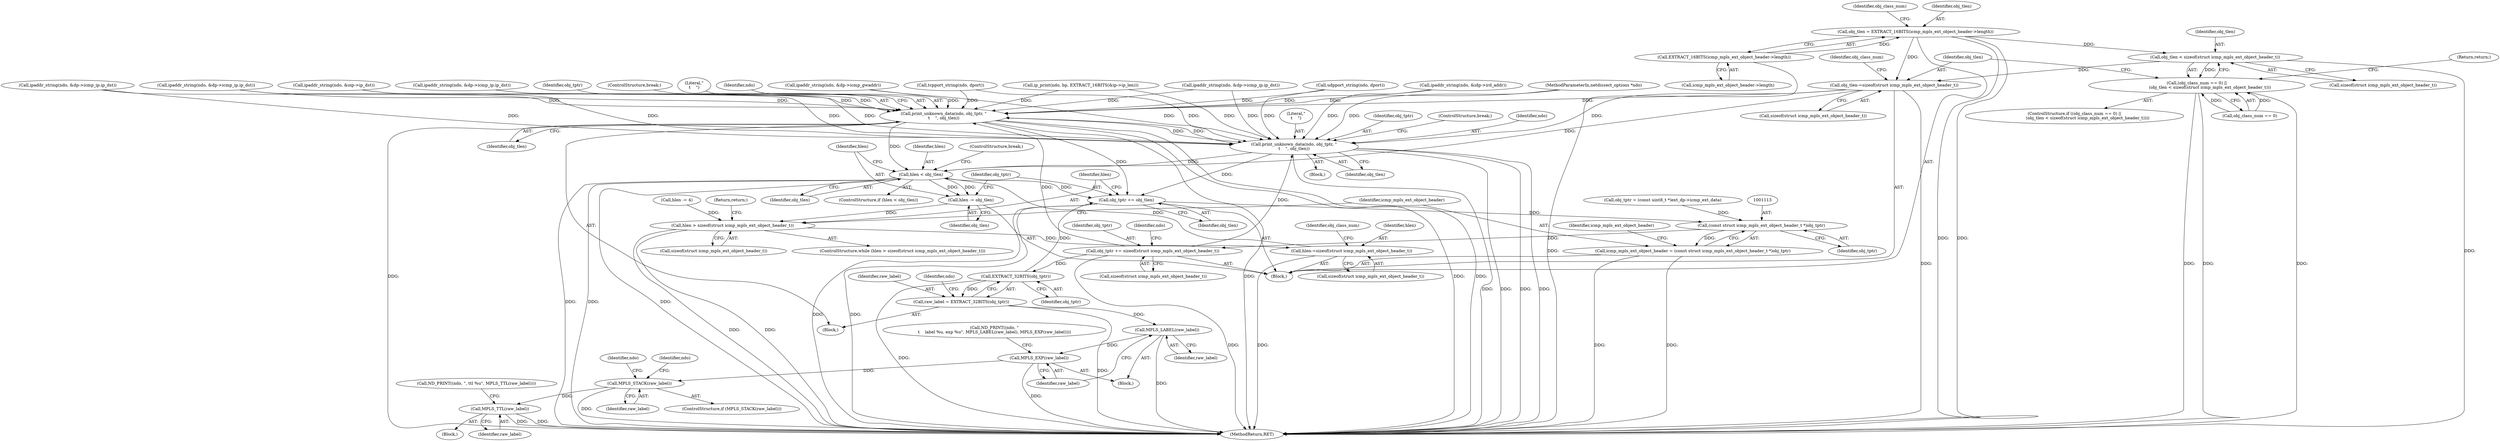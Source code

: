 digraph "0_tcpdump_2b62d1dda41590db29368ec7ba5f4faf3464765a@API" {
"1001162" [label="(Call,obj_tlen < sizeof(struct icmp_mpls_ext_object_header_t))"];
"1001118" [label="(Call,obj_tlen = EXTRACT_16BITS(icmp_mpls_ext_object_header->length))"];
"1001120" [label="(Call,EXTRACT_16BITS(icmp_mpls_ext_object_header->length))"];
"1001158" [label="(Call,(obj_class_num == 0) ||\n                    (obj_tlen < sizeof(struct icmp_mpls_ext_object_header_t)))"];
"1001168" [label="(Call,obj_tlen-=sizeof(struct icmp_mpls_ext_object_header_t))"];
"1001214" [label="(Call,print_unknown_data(ndo, obj_tptr, \"\n\t    \", obj_tlen))"];
"1001222" [label="(Call,print_unknown_data(ndo, obj_tptr, \"\n\t    \", obj_tlen))"];
"1001229" [label="(Call,hlen < obj_tlen)"];
"1001233" [label="(Call,hlen -= obj_tlen)"];
"1001105" [label="(Call,hlen > sizeof(struct icmp_mpls_ext_object_header_t))"];
"1001153" [label="(Call,hlen-=sizeof(struct icmp_mpls_ext_object_header_t))"];
"1001236" [label="(Call,obj_tptr += obj_tlen)"];
"1001112" [label="(Call,(const struct icmp_mpls_ext_object_header_t *)obj_tptr)"];
"1001110" [label="(Call,icmp_mpls_ext_object_header = (const struct icmp_mpls_ext_object_header_t *)obj_tptr)"];
"1001134" [label="(Call,obj_tptr += sizeof(struct icmp_mpls_ext_object_header_t))"];
"1001186" [label="(Call,EXTRACT_32BITS(obj_tptr))"];
"1001184" [label="(Call,raw_label = EXTRACT_32BITS(obj_tptr))"];
"1001194" [label="(Call,MPLS_LABEL(raw_label))"];
"1001196" [label="(Call,MPLS_EXP(raw_label))"];
"1001199" [label="(Call,MPLS_STACK(raw_label))"];
"1001210" [label="(Call,MPLS_TTL(raw_label))"];
"1001239" [label="(Return,return;)"];
"1001160" [label="(Identifier,obj_class_num)"];
"1000365" [label="(Call,ipaddr_string(ndo, &dp->icmp_ip.ip_dst))"];
"1001232" [label="(ControlStructure,break;)"];
"1001094" [label="(Call,hlen -= 4)"];
"1001188" [label="(Call,ND_PRINT((ndo, \"\n\t    label %u, exp %u\", MPLS_LABEL(raw_label), MPLS_EXP(raw_label))))"];
"1001169" [label="(Identifier,obj_tlen)"];
"1000448" [label="(Call,ipaddr_string(ndo, &dp->icmp_gwaddr))"];
"1001167" [label="(Return,return;)"];
"1001162" [label="(Call,obj_tlen < sizeof(struct icmp_mpls_ext_object_header_t))"];
"1001107" [label="(Call,sizeof(struct icmp_mpls_ext_object_header_t))"];
"1001117" [label="(Identifier,icmp_mpls_ext_object_header)"];
"1001153" [label="(Call,hlen-=sizeof(struct icmp_mpls_ext_object_header_t))"];
"1001185" [label="(Identifier,raw_label)"];
"1001207" [label="(Identifier,ndo)"];
"1000221" [label="(Call,ipaddr_string(ndo, &dp->icmp_ip.ip_dst))"];
"1001197" [label="(Identifier,raw_label)"];
"1001214" [label="(Call,print_unknown_data(ndo, obj_tptr, \"\n\t    \", obj_tlen))"];
"1001186" [label="(Call,EXTRACT_32BITS(obj_tptr))"];
"1001215" [label="(Identifier,ndo)"];
"1001109" [label="(Block,)"];
"1001184" [label="(Call,raw_label = EXTRACT_32BITS(obj_tptr))"];
"1001230" [label="(Identifier,hlen)"];
"1001106" [label="(Identifier,hlen)"];
"1001157" [label="(ControlStructure,if ((obj_class_num == 0) ||\n                    (obj_tlen < sizeof(struct icmp_mpls_ext_object_header_t))))"];
"1001210" [label="(Call,MPLS_TTL(raw_label))"];
"1001245" [label="(MethodReturn,RET)"];
"1001173" [label="(Identifier,obj_class_num)"];
"1001155" [label="(Call,sizeof(struct icmp_mpls_ext_object_header_t))"];
"1000323" [label="(Call,ipaddr_string(ndo, &oip->ip_dst))"];
"1001121" [label="(Call,icmp_mpls_ext_object_header->length)"];
"1001118" [label="(Call,obj_tlen = EXTRACT_16BITS(icmp_mpls_ext_object_header->length))"];
"1000408" [label="(Call,ipaddr_string(ndo, &dp->icmp_ip.ip_dst))"];
"1001158" [label="(Call,(obj_class_num == 0) ||\n                    (obj_tlen < sizeof(struct icmp_mpls_ext_object_header_t)))"];
"1001174" [label="(Block,)"];
"1000311" [label="(Call,udpport_string(ndo, dport))"];
"1001199" [label="(Call,MPLS_STACK(raw_label))"];
"1001211" [label="(Identifier,raw_label)"];
"1001163" [label="(Identifier,obj_tlen)"];
"1001097" [label="(Call,obj_tptr = (const uint8_t *)ext_dp->icmp_ext_data)"];
"1001114" [label="(Identifier,obj_tptr)"];
"1001178" [label="(Block,)"];
"1001194" [label="(Call,MPLS_LABEL(raw_label))"];
"1001134" [label="(Call,obj_tptr += sizeof(struct icmp_mpls_ext_object_header_t))"];
"1001216" [label="(Identifier,obj_tptr)"];
"1001225" [label="(Literal,\"\n\t    \")"];
"1001187" [label="(Identifier,obj_tptr)"];
"1001104" [label="(ControlStructure,while (hlen > sizeof(struct icmp_mpls_ext_object_header_t)))"];
"1001125" [label="(Identifier,obj_class_num)"];
"1001120" [label="(Call,EXTRACT_16BITS(icmp_mpls_ext_object_header->length))"];
"1001231" [label="(Identifier,obj_tlen)"];
"1000383" [label="(Call,ipaddr_string(ndo, &dp->icmp_ip.ip_dst))"];
"1001238" [label="(Identifier,obj_tlen)"];
"1001196" [label="(Call,MPLS_EXP(raw_label))"];
"1001193" [label="(Block,)"];
"1001111" [label="(Identifier,icmp_mpls_ext_object_header)"];
"1001205" [label="(Call,ND_PRINT((ndo, \", ttl %u\", MPLS_TTL(raw_label))))"];
"1001140" [label="(Identifier,ndo)"];
"1001219" [label="(ControlStructure,break;)"];
"1001135" [label="(Identifier,obj_tptr)"];
"1001217" [label="(Literal,\"\n\t    \")"];
"1001168" [label="(Call,obj_tlen-=sizeof(struct icmp_mpls_ext_object_header_t))"];
"1001226" [label="(Identifier,obj_tlen)"];
"1001222" [label="(Call,print_unknown_data(ndo, obj_tptr, \"\n\t    \", obj_tlen))"];
"1001170" [label="(Call,sizeof(struct icmp_mpls_ext_object_header_t))"];
"1001234" [label="(Identifier,hlen)"];
"1001154" [label="(Identifier,hlen)"];
"1001112" [label="(Call,(const struct icmp_mpls_ext_object_header_t *)obj_tptr)"];
"1000656" [label="(Call,ipaddr_string(ndo, &idp->ird_addr))"];
"1001224" [label="(Identifier,obj_tptr)"];
"1001200" [label="(Identifier,raw_label)"];
"1001218" [label="(Identifier,obj_tlen)"];
"1001236" [label="(Call,obj_tptr += obj_tlen)"];
"1000959" [label="(Call,ip_print(ndo, bp, EXTRACT_16BITS(&ip->ip_len)))"];
"1001203" [label="(Identifier,ndo)"];
"1001159" [label="(Call,obj_class_num == 0)"];
"1001237" [label="(Identifier,obj_tptr)"];
"1001198" [label="(ControlStructure,if (MPLS_STACK(raw_label)))"];
"1001229" [label="(Call,hlen < obj_tlen)"];
"1001110" [label="(Call,icmp_mpls_ext_object_header = (const struct icmp_mpls_ext_object_header_t *)obj_tptr)"];
"1001235" [label="(Identifier,obj_tlen)"];
"1001233" [label="(Call,hlen -= obj_tlen)"];
"1001164" [label="(Call,sizeof(struct icmp_mpls_ext_object_header_t))"];
"1001119" [label="(Identifier,obj_tlen)"];
"1000293" [label="(Call,tcpport_string(ndo, dport))"];
"1001228" [label="(ControlStructure,if (hlen < obj_tlen))"];
"1001227" [label="(ControlStructure,break;)"];
"1001105" [label="(Call,hlen > sizeof(struct icmp_mpls_ext_object_header_t))"];
"1001208" [label="(Block,)"];
"1001136" [label="(Call,sizeof(struct icmp_mpls_ext_object_header_t))"];
"1001190" [label="(Identifier,ndo)"];
"1001195" [label="(Identifier,raw_label)"];
"1001223" [label="(Identifier,ndo)"];
"1000110" [label="(MethodParameterIn,netdissect_options *ndo)"];
"1001162" -> "1001158"  [label="AST: "];
"1001162" -> "1001164"  [label="CFG: "];
"1001163" -> "1001162"  [label="AST: "];
"1001164" -> "1001162"  [label="AST: "];
"1001158" -> "1001162"  [label="CFG: "];
"1001162" -> "1001245"  [label="DDG: "];
"1001162" -> "1001158"  [label="DDG: "];
"1001118" -> "1001162"  [label="DDG: "];
"1001162" -> "1001168"  [label="DDG: "];
"1001118" -> "1001109"  [label="AST: "];
"1001118" -> "1001120"  [label="CFG: "];
"1001119" -> "1001118"  [label="AST: "];
"1001120" -> "1001118"  [label="AST: "];
"1001125" -> "1001118"  [label="CFG: "];
"1001118" -> "1001245"  [label="DDG: "];
"1001118" -> "1001245"  [label="DDG: "];
"1001120" -> "1001118"  [label="DDG: "];
"1001118" -> "1001168"  [label="DDG: "];
"1001120" -> "1001121"  [label="CFG: "];
"1001121" -> "1001120"  [label="AST: "];
"1001120" -> "1001245"  [label="DDG: "];
"1001158" -> "1001157"  [label="AST: "];
"1001158" -> "1001159"  [label="CFG: "];
"1001159" -> "1001158"  [label="AST: "];
"1001167" -> "1001158"  [label="CFG: "];
"1001169" -> "1001158"  [label="CFG: "];
"1001158" -> "1001245"  [label="DDG: "];
"1001158" -> "1001245"  [label="DDG: "];
"1001158" -> "1001245"  [label="DDG: "];
"1001159" -> "1001158"  [label="DDG: "];
"1001159" -> "1001158"  [label="DDG: "];
"1001168" -> "1001109"  [label="AST: "];
"1001168" -> "1001170"  [label="CFG: "];
"1001169" -> "1001168"  [label="AST: "];
"1001170" -> "1001168"  [label="AST: "];
"1001173" -> "1001168"  [label="CFG: "];
"1001168" -> "1001245"  [label="DDG: "];
"1001168" -> "1001214"  [label="DDG: "];
"1001168" -> "1001222"  [label="DDG: "];
"1001168" -> "1001229"  [label="DDG: "];
"1001214" -> "1001178"  [label="AST: "];
"1001214" -> "1001218"  [label="CFG: "];
"1001215" -> "1001214"  [label="AST: "];
"1001216" -> "1001214"  [label="AST: "];
"1001217" -> "1001214"  [label="AST: "];
"1001218" -> "1001214"  [label="AST: "];
"1001219" -> "1001214"  [label="CFG: "];
"1001214" -> "1001245"  [label="DDG: "];
"1001214" -> "1001245"  [label="DDG: "];
"1001214" -> "1001245"  [label="DDG: "];
"1001214" -> "1001245"  [label="DDG: "];
"1001222" -> "1001214"  [label="DDG: "];
"1000311" -> "1001214"  [label="DDG: "];
"1000293" -> "1001214"  [label="DDG: "];
"1000383" -> "1001214"  [label="DDG: "];
"1000408" -> "1001214"  [label="DDG: "];
"1000365" -> "1001214"  [label="DDG: "];
"1000323" -> "1001214"  [label="DDG: "];
"1000656" -> "1001214"  [label="DDG: "];
"1000959" -> "1001214"  [label="DDG: "];
"1000221" -> "1001214"  [label="DDG: "];
"1000448" -> "1001214"  [label="DDG: "];
"1000110" -> "1001214"  [label="DDG: "];
"1001134" -> "1001214"  [label="DDG: "];
"1001214" -> "1001222"  [label="DDG: "];
"1001214" -> "1001229"  [label="DDG: "];
"1001214" -> "1001236"  [label="DDG: "];
"1001222" -> "1001174"  [label="AST: "];
"1001222" -> "1001226"  [label="CFG: "];
"1001223" -> "1001222"  [label="AST: "];
"1001224" -> "1001222"  [label="AST: "];
"1001225" -> "1001222"  [label="AST: "];
"1001226" -> "1001222"  [label="AST: "];
"1001227" -> "1001222"  [label="CFG: "];
"1001222" -> "1001245"  [label="DDG: "];
"1001222" -> "1001245"  [label="DDG: "];
"1001222" -> "1001245"  [label="DDG: "];
"1001222" -> "1001245"  [label="DDG: "];
"1000311" -> "1001222"  [label="DDG: "];
"1000293" -> "1001222"  [label="DDG: "];
"1000383" -> "1001222"  [label="DDG: "];
"1000408" -> "1001222"  [label="DDG: "];
"1000365" -> "1001222"  [label="DDG: "];
"1000323" -> "1001222"  [label="DDG: "];
"1000656" -> "1001222"  [label="DDG: "];
"1000959" -> "1001222"  [label="DDG: "];
"1000221" -> "1001222"  [label="DDG: "];
"1000448" -> "1001222"  [label="DDG: "];
"1000110" -> "1001222"  [label="DDG: "];
"1001134" -> "1001222"  [label="DDG: "];
"1001222" -> "1001229"  [label="DDG: "];
"1001222" -> "1001236"  [label="DDG: "];
"1001229" -> "1001228"  [label="AST: "];
"1001229" -> "1001231"  [label="CFG: "];
"1001230" -> "1001229"  [label="AST: "];
"1001231" -> "1001229"  [label="AST: "];
"1001232" -> "1001229"  [label="CFG: "];
"1001234" -> "1001229"  [label="CFG: "];
"1001229" -> "1001245"  [label="DDG: "];
"1001229" -> "1001245"  [label="DDG: "];
"1001229" -> "1001245"  [label="DDG: "];
"1001153" -> "1001229"  [label="DDG: "];
"1001229" -> "1001233"  [label="DDG: "];
"1001229" -> "1001233"  [label="DDG: "];
"1001229" -> "1001236"  [label="DDG: "];
"1001233" -> "1001109"  [label="AST: "];
"1001233" -> "1001235"  [label="CFG: "];
"1001234" -> "1001233"  [label="AST: "];
"1001235" -> "1001233"  [label="AST: "];
"1001237" -> "1001233"  [label="CFG: "];
"1001233" -> "1001105"  [label="DDG: "];
"1001105" -> "1001104"  [label="AST: "];
"1001105" -> "1001107"  [label="CFG: "];
"1001106" -> "1001105"  [label="AST: "];
"1001107" -> "1001105"  [label="AST: "];
"1001111" -> "1001105"  [label="CFG: "];
"1001239" -> "1001105"  [label="CFG: "];
"1001105" -> "1001245"  [label="DDG: "];
"1001105" -> "1001245"  [label="DDG: "];
"1001094" -> "1001105"  [label="DDG: "];
"1001105" -> "1001153"  [label="DDG: "];
"1001153" -> "1001109"  [label="AST: "];
"1001153" -> "1001155"  [label="CFG: "];
"1001154" -> "1001153"  [label="AST: "];
"1001155" -> "1001153"  [label="AST: "];
"1001160" -> "1001153"  [label="CFG: "];
"1001153" -> "1001245"  [label="DDG: "];
"1001236" -> "1001109"  [label="AST: "];
"1001236" -> "1001238"  [label="CFG: "];
"1001237" -> "1001236"  [label="AST: "];
"1001238" -> "1001236"  [label="AST: "];
"1001106" -> "1001236"  [label="CFG: "];
"1001236" -> "1001245"  [label="DDG: "];
"1001236" -> "1001245"  [label="DDG: "];
"1001236" -> "1001112"  [label="DDG: "];
"1001186" -> "1001236"  [label="DDG: "];
"1001112" -> "1001110"  [label="AST: "];
"1001112" -> "1001114"  [label="CFG: "];
"1001113" -> "1001112"  [label="AST: "];
"1001114" -> "1001112"  [label="AST: "];
"1001110" -> "1001112"  [label="CFG: "];
"1001112" -> "1001110"  [label="DDG: "];
"1001097" -> "1001112"  [label="DDG: "];
"1001112" -> "1001134"  [label="DDG: "];
"1001110" -> "1001109"  [label="AST: "];
"1001111" -> "1001110"  [label="AST: "];
"1001117" -> "1001110"  [label="CFG: "];
"1001110" -> "1001245"  [label="DDG: "];
"1001110" -> "1001245"  [label="DDG: "];
"1001134" -> "1001109"  [label="AST: "];
"1001134" -> "1001136"  [label="CFG: "];
"1001135" -> "1001134"  [label="AST: "];
"1001136" -> "1001134"  [label="AST: "];
"1001140" -> "1001134"  [label="CFG: "];
"1001134" -> "1001245"  [label="DDG: "];
"1001134" -> "1001186"  [label="DDG: "];
"1001186" -> "1001184"  [label="AST: "];
"1001186" -> "1001187"  [label="CFG: "];
"1001187" -> "1001186"  [label="AST: "];
"1001184" -> "1001186"  [label="CFG: "];
"1001186" -> "1001245"  [label="DDG: "];
"1001186" -> "1001184"  [label="DDG: "];
"1001184" -> "1001178"  [label="AST: "];
"1001185" -> "1001184"  [label="AST: "];
"1001190" -> "1001184"  [label="CFG: "];
"1001184" -> "1001245"  [label="DDG: "];
"1001184" -> "1001194"  [label="DDG: "];
"1001194" -> "1001193"  [label="AST: "];
"1001194" -> "1001195"  [label="CFG: "];
"1001195" -> "1001194"  [label="AST: "];
"1001197" -> "1001194"  [label="CFG: "];
"1001194" -> "1001245"  [label="DDG: "];
"1001194" -> "1001196"  [label="DDG: "];
"1001196" -> "1001193"  [label="AST: "];
"1001196" -> "1001197"  [label="CFG: "];
"1001197" -> "1001196"  [label="AST: "];
"1001188" -> "1001196"  [label="CFG: "];
"1001196" -> "1001245"  [label="DDG: "];
"1001196" -> "1001199"  [label="DDG: "];
"1001199" -> "1001198"  [label="AST: "];
"1001199" -> "1001200"  [label="CFG: "];
"1001200" -> "1001199"  [label="AST: "];
"1001203" -> "1001199"  [label="CFG: "];
"1001207" -> "1001199"  [label="CFG: "];
"1001199" -> "1001245"  [label="DDG: "];
"1001199" -> "1001210"  [label="DDG: "];
"1001210" -> "1001208"  [label="AST: "];
"1001210" -> "1001211"  [label="CFG: "];
"1001211" -> "1001210"  [label="AST: "];
"1001205" -> "1001210"  [label="CFG: "];
"1001210" -> "1001245"  [label="DDG: "];
"1001210" -> "1001245"  [label="DDG: "];
}
